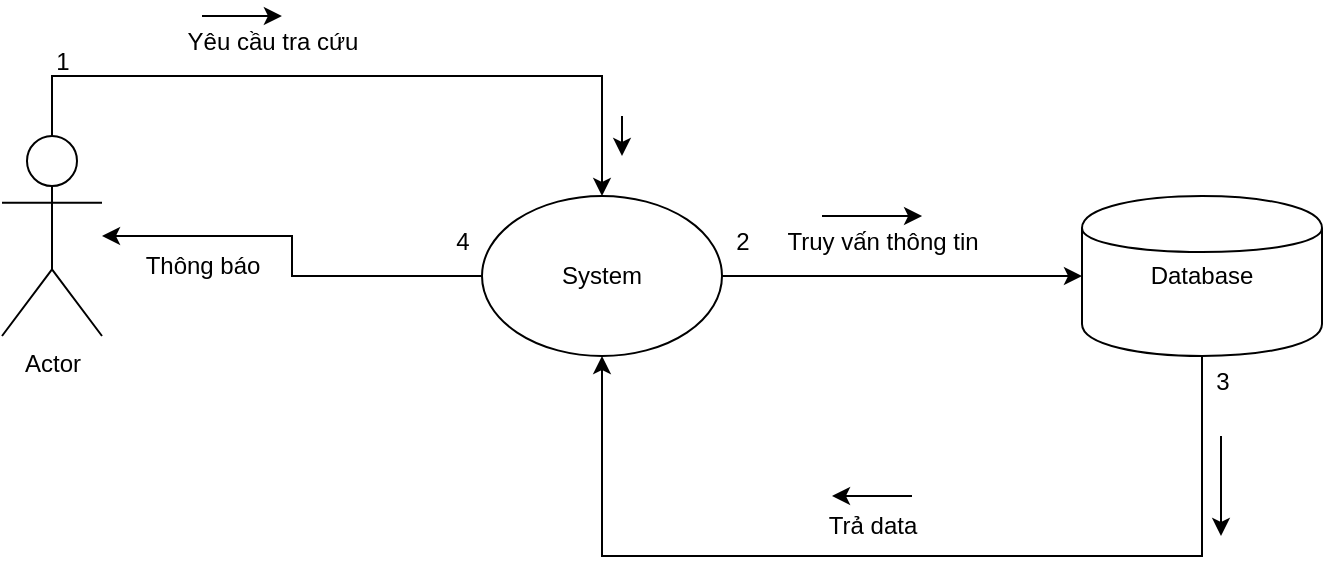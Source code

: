 <mxfile version="27.0.3">
  <diagram name="Trang-1" id="egiWEMZBsetHLNn2cJX4">
    <mxGraphModel dx="1227" dy="606" grid="1" gridSize="10" guides="1" tooltips="1" connect="1" arrows="1" fold="1" page="1" pageScale="1" pageWidth="827" pageHeight="1169" math="0" shadow="0">
      <root>
        <mxCell id="0" />
        <mxCell id="1" parent="0" />
        <mxCell id="N66jkRbSmxoHy5x_Mh_R-5" style="edgeStyle=orthogonalEdgeStyle;rounded=0;orthogonalLoop=1;jettySize=auto;html=1;entryX=0.5;entryY=0;entryDx=0;entryDy=0;exitX=0.5;exitY=0;exitDx=0;exitDy=0;exitPerimeter=0;" edge="1" parent="1" source="N66jkRbSmxoHy5x_Mh_R-1" target="N66jkRbSmxoHy5x_Mh_R-2">
          <mxGeometry relative="1" as="geometry">
            <Array as="points">
              <mxPoint x="105" y="160" />
              <mxPoint x="380" y="160" />
            </Array>
          </mxGeometry>
        </mxCell>
        <mxCell id="N66jkRbSmxoHy5x_Mh_R-1" value="Actor" style="shape=umlActor;verticalLabelPosition=bottom;verticalAlign=top;html=1;outlineConnect=0;" vertex="1" parent="1">
          <mxGeometry x="80" y="190" width="50" height="100" as="geometry" />
        </mxCell>
        <mxCell id="N66jkRbSmxoHy5x_Mh_R-9" style="edgeStyle=orthogonalEdgeStyle;rounded=0;orthogonalLoop=1;jettySize=auto;html=1;" edge="1" parent="1" source="N66jkRbSmxoHy5x_Mh_R-2" target="N66jkRbSmxoHy5x_Mh_R-4">
          <mxGeometry relative="1" as="geometry" />
        </mxCell>
        <mxCell id="N66jkRbSmxoHy5x_Mh_R-18" style="edgeStyle=orthogonalEdgeStyle;rounded=0;orthogonalLoop=1;jettySize=auto;html=1;" edge="1" parent="1" source="N66jkRbSmxoHy5x_Mh_R-2" target="N66jkRbSmxoHy5x_Mh_R-1">
          <mxGeometry relative="1" as="geometry" />
        </mxCell>
        <mxCell id="N66jkRbSmxoHy5x_Mh_R-2" value="System" style="ellipse;whiteSpace=wrap;html=1;" vertex="1" parent="1">
          <mxGeometry x="320" y="220" width="120" height="80" as="geometry" />
        </mxCell>
        <mxCell id="N66jkRbSmxoHy5x_Mh_R-13" style="edgeStyle=orthogonalEdgeStyle;rounded=0;orthogonalLoop=1;jettySize=auto;html=1;entryX=0.5;entryY=1;entryDx=0;entryDy=0;" edge="1" parent="1" source="N66jkRbSmxoHy5x_Mh_R-4" target="N66jkRbSmxoHy5x_Mh_R-2">
          <mxGeometry relative="1" as="geometry">
            <Array as="points">
              <mxPoint x="680" y="400" />
              <mxPoint x="380" y="400" />
            </Array>
          </mxGeometry>
        </mxCell>
        <mxCell id="N66jkRbSmxoHy5x_Mh_R-4" value="Database" style="shape=cylinder;whiteSpace=wrap;html=1;" vertex="1" parent="1">
          <mxGeometry x="620" y="220" width="120" height="80" as="geometry" />
        </mxCell>
        <mxCell id="N66jkRbSmxoHy5x_Mh_R-6" value="1" style="text;html=1;align=center;verticalAlign=middle;resizable=0;points=[];autosize=1;strokeColor=none;fillColor=none;" vertex="1" parent="1">
          <mxGeometry x="95" y="138" width="30" height="30" as="geometry" />
        </mxCell>
        <mxCell id="N66jkRbSmxoHy5x_Mh_R-7" value="Yêu cầu tra cứu" style="text;html=1;align=center;verticalAlign=middle;resizable=0;points=[];autosize=1;strokeColor=none;fillColor=none;" vertex="1" parent="1">
          <mxGeometry x="160" y="128" width="110" height="30" as="geometry" />
        </mxCell>
        <mxCell id="N66jkRbSmxoHy5x_Mh_R-8" value="" style="endArrow=classic;html=1;rounded=0;entryX=0.545;entryY=0.067;entryDx=0;entryDy=0;entryPerimeter=0;" edge="1" parent="1" target="N66jkRbSmxoHy5x_Mh_R-7">
          <mxGeometry width="50" height="50" relative="1" as="geometry">
            <mxPoint x="180" y="130" as="sourcePoint" />
            <mxPoint x="230" y="80" as="targetPoint" />
          </mxGeometry>
        </mxCell>
        <mxCell id="N66jkRbSmxoHy5x_Mh_R-10" value="2" style="text;html=1;align=center;verticalAlign=middle;resizable=0;points=[];autosize=1;strokeColor=none;fillColor=none;" vertex="1" parent="1">
          <mxGeometry x="435" y="228" width="30" height="30" as="geometry" />
        </mxCell>
        <mxCell id="N66jkRbSmxoHy5x_Mh_R-11" value="Truy vấn thông tin" style="text;html=1;align=center;verticalAlign=middle;resizable=0;points=[];autosize=1;strokeColor=none;fillColor=none;" vertex="1" parent="1">
          <mxGeometry x="460" y="228" width="120" height="30" as="geometry" />
        </mxCell>
        <mxCell id="N66jkRbSmxoHy5x_Mh_R-12" value="" style="endArrow=classic;html=1;rounded=0;entryX=0.667;entryY=0.067;entryDx=0;entryDy=0;entryPerimeter=0;" edge="1" parent="1" target="N66jkRbSmxoHy5x_Mh_R-11">
          <mxGeometry width="50" height="50" relative="1" as="geometry">
            <mxPoint x="490" y="230" as="sourcePoint" />
            <mxPoint x="540" y="180" as="targetPoint" />
          </mxGeometry>
        </mxCell>
        <mxCell id="N66jkRbSmxoHy5x_Mh_R-14" value="3" style="text;html=1;align=center;verticalAlign=middle;resizable=0;points=[];autosize=1;strokeColor=none;fillColor=none;" vertex="1" parent="1">
          <mxGeometry x="675" y="298" width="30" height="30" as="geometry" />
        </mxCell>
        <mxCell id="N66jkRbSmxoHy5x_Mh_R-15" value="Trả data" style="text;html=1;align=center;verticalAlign=middle;resizable=0;points=[];autosize=1;strokeColor=none;fillColor=none;" vertex="1" parent="1">
          <mxGeometry x="480" y="370" width="70" height="30" as="geometry" />
        </mxCell>
        <mxCell id="N66jkRbSmxoHy5x_Mh_R-16" value="" style="endArrow=classic;html=1;rounded=0;" edge="1" parent="1">
          <mxGeometry width="50" height="50" relative="1" as="geometry">
            <mxPoint x="689.5" y="340" as="sourcePoint" />
            <mxPoint x="689.5" y="390" as="targetPoint" />
          </mxGeometry>
        </mxCell>
        <mxCell id="N66jkRbSmxoHy5x_Mh_R-17" value="" style="endArrow=classic;html=1;rounded=0;" edge="1" parent="1">
          <mxGeometry width="50" height="50" relative="1" as="geometry">
            <mxPoint x="535" y="370" as="sourcePoint" />
            <mxPoint x="495" y="370" as="targetPoint" />
          </mxGeometry>
        </mxCell>
        <mxCell id="N66jkRbSmxoHy5x_Mh_R-19" value="4" style="text;html=1;align=center;verticalAlign=middle;resizable=0;points=[];autosize=1;strokeColor=none;fillColor=none;" vertex="1" parent="1">
          <mxGeometry x="295" y="228" width="30" height="30" as="geometry" />
        </mxCell>
        <mxCell id="N66jkRbSmxoHy5x_Mh_R-20" value="Thông báo" style="text;html=1;align=center;verticalAlign=middle;resizable=0;points=[];autosize=1;strokeColor=none;fillColor=none;" vertex="1" parent="1">
          <mxGeometry x="140" y="240" width="80" height="30" as="geometry" />
        </mxCell>
        <mxCell id="N66jkRbSmxoHy5x_Mh_R-21" value="" style="endArrow=classic;html=1;rounded=0;" edge="1" parent="1">
          <mxGeometry width="50" height="50" relative="1" as="geometry">
            <mxPoint x="390" y="180" as="sourcePoint" />
            <mxPoint x="390" y="200" as="targetPoint" />
          </mxGeometry>
        </mxCell>
      </root>
    </mxGraphModel>
  </diagram>
</mxfile>
